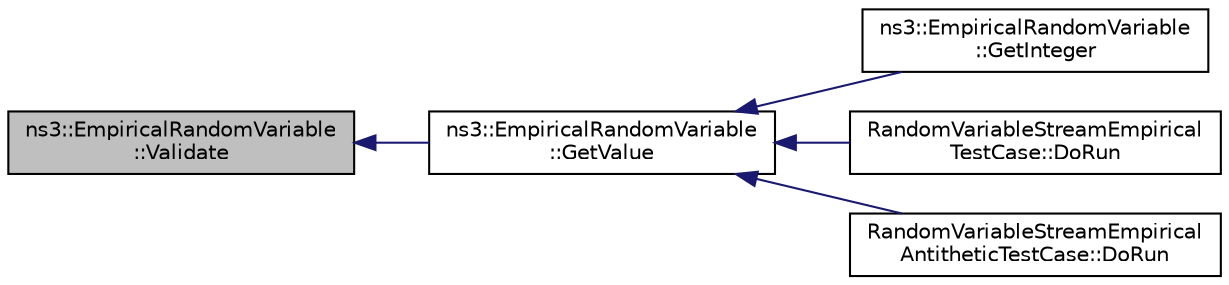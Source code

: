 digraph "ns3::EmpiricalRandomVariable::Validate"
{
  edge [fontname="Helvetica",fontsize="10",labelfontname="Helvetica",labelfontsize="10"];
  node [fontname="Helvetica",fontsize="10",shape=record];
  rankdir="LR";
  Node1 [label="ns3::EmpiricalRandomVariable\l::Validate",height=0.2,width=0.4,color="black", fillcolor="grey75", style="filled", fontcolor="black"];
  Node1 -> Node2 [dir="back",color="midnightblue",fontsize="10",style="solid"];
  Node2 [label="ns3::EmpiricalRandomVariable\l::GetValue",height=0.2,width=0.4,color="black", fillcolor="white", style="filled",URL="$d3/d94/classns3_1_1EmpiricalRandomVariable.html#a1a2d5b20db4509d1518727eb725672f7",tooltip="Returns the next value in the empirical distribution. "];
  Node2 -> Node3 [dir="back",color="midnightblue",fontsize="10",style="solid"];
  Node3 [label="ns3::EmpiricalRandomVariable\l::GetInteger",height=0.2,width=0.4,color="black", fillcolor="white", style="filled",URL="$d3/d94/classns3_1_1EmpiricalRandomVariable.html#a4612a2e68540ffa6393d418f8edccbf3",tooltip="Returns the next value in the empirical distribution. "];
  Node2 -> Node4 [dir="back",color="midnightblue",fontsize="10",style="solid"];
  Node4 [label="RandomVariableStreamEmpirical\lTestCase::DoRun",height=0.2,width=0.4,color="black", fillcolor="white", style="filled",URL="$dc/da4/classRandomVariableStreamEmpiricalTestCase.html#ad5071e15b94fe711389e8cbf52854852",tooltip="Implementation to actually run this TestCase. "];
  Node2 -> Node5 [dir="back",color="midnightblue",fontsize="10",style="solid"];
  Node5 [label="RandomVariableStreamEmpirical\lAntitheticTestCase::DoRun",height=0.2,width=0.4,color="black", fillcolor="white", style="filled",URL="$d9/d69/classRandomVariableStreamEmpiricalAntitheticTestCase.html#aff8e13cf80352999319d7600e2324d26",tooltip="Implementation to actually run this TestCase. "];
}
